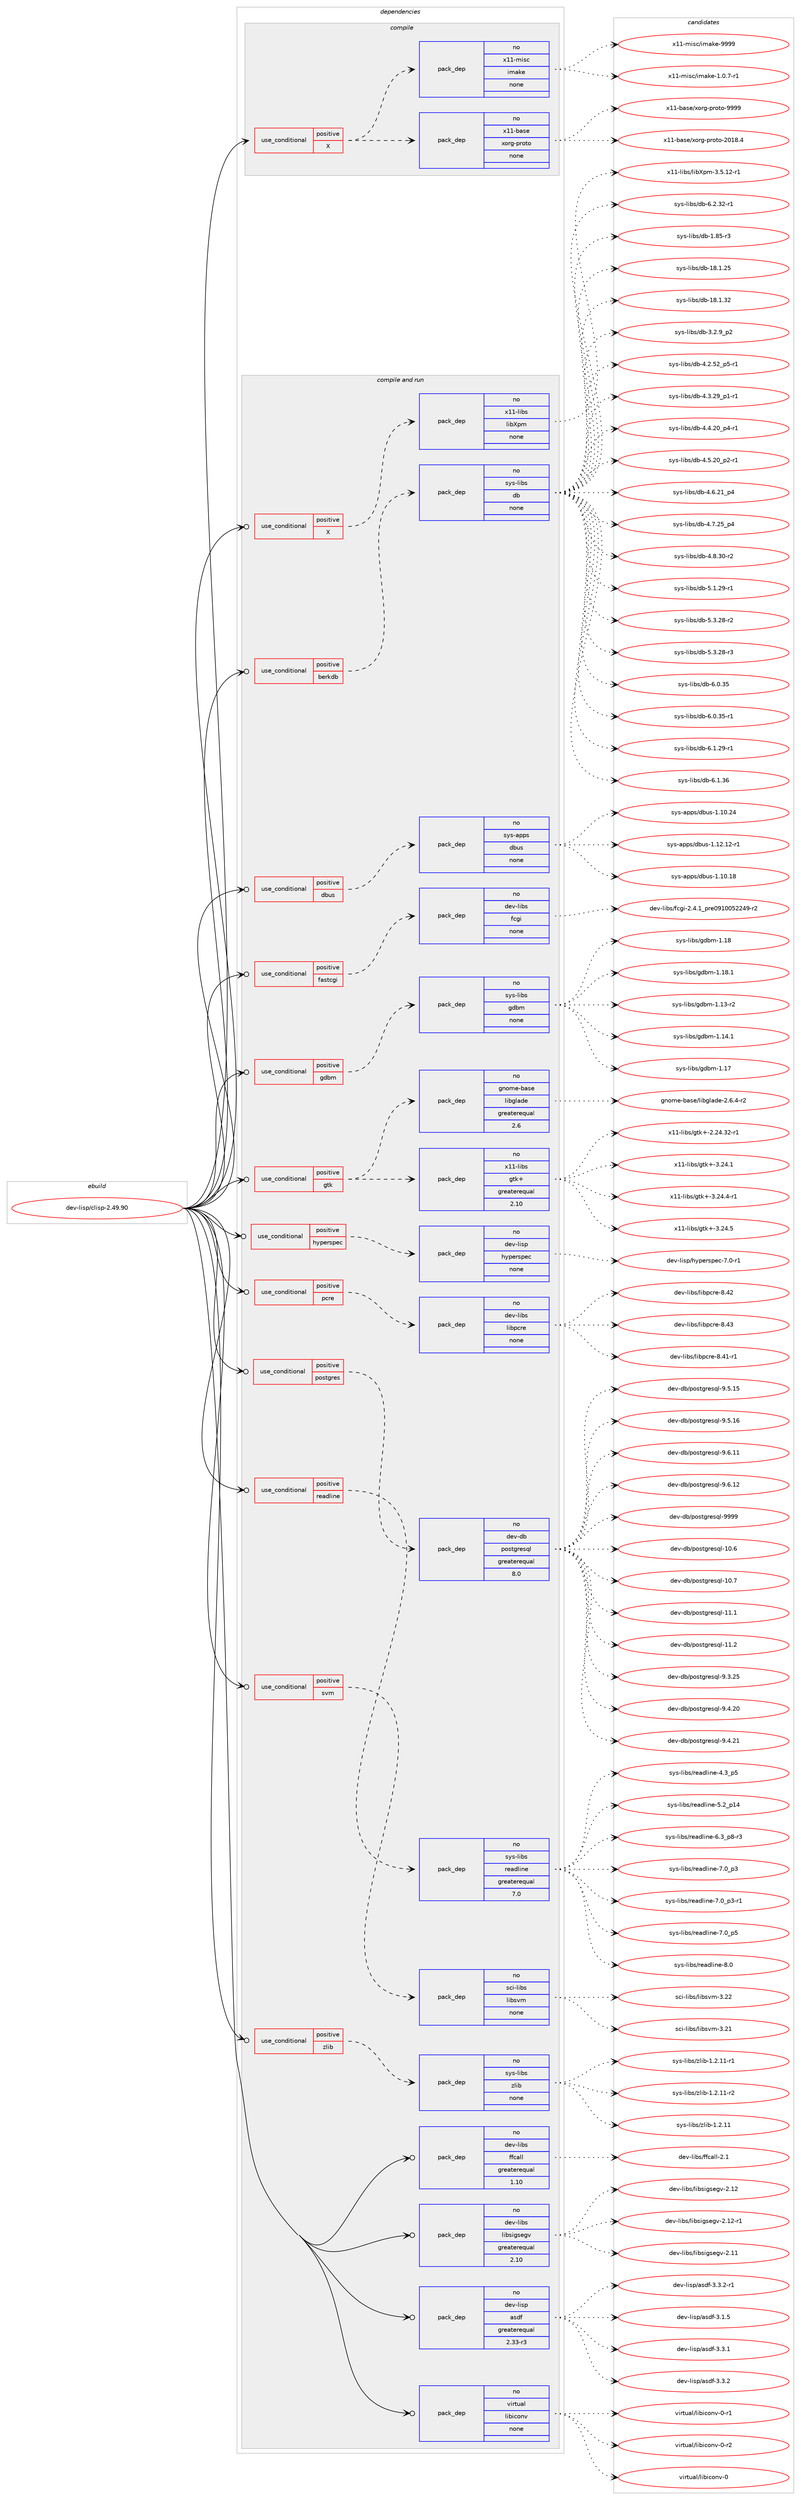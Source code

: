 digraph prolog {

# *************
# Graph options
# *************

newrank=true;
concentrate=true;
compound=true;
graph [rankdir=LR,fontname=Helvetica,fontsize=10,ranksep=1.5];#, ranksep=2.5, nodesep=0.2];
edge  [arrowhead=vee];
node  [fontname=Helvetica,fontsize=10];

# **********
# The ebuild
# **********

subgraph cluster_leftcol {
color=gray;
rank=same;
label=<<i>ebuild</i>>;
id [label="dev-lisp/clisp-2.49.90", color=red, width=4, href="../dev-lisp/clisp-2.49.90.svg"];
}

# ****************
# The dependencies
# ****************

subgraph cluster_midcol {
color=gray;
label=<<i>dependencies</i>>;
subgraph cluster_compile {
fillcolor="#eeeeee";
style=filled;
label=<<i>compile</i>>;
subgraph cond367291 {
dependency1373348 [label=<<TABLE BORDER="0" CELLBORDER="1" CELLSPACING="0" CELLPADDING="4"><TR><TD ROWSPAN="3" CELLPADDING="10">use_conditional</TD></TR><TR><TD>positive</TD></TR><TR><TD>X</TD></TR></TABLE>>, shape=none, color=red];
subgraph pack983047 {
dependency1373349 [label=<<TABLE BORDER="0" CELLBORDER="1" CELLSPACING="0" CELLPADDING="4" WIDTH="220"><TR><TD ROWSPAN="6" CELLPADDING="30">pack_dep</TD></TR><TR><TD WIDTH="110">no</TD></TR><TR><TD>x11-base</TD></TR><TR><TD>xorg-proto</TD></TR><TR><TD>none</TD></TR><TR><TD></TD></TR></TABLE>>, shape=none, color=blue];
}
dependency1373348:e -> dependency1373349:w [weight=20,style="dashed",arrowhead="vee"];
subgraph pack983048 {
dependency1373350 [label=<<TABLE BORDER="0" CELLBORDER="1" CELLSPACING="0" CELLPADDING="4" WIDTH="220"><TR><TD ROWSPAN="6" CELLPADDING="30">pack_dep</TD></TR><TR><TD WIDTH="110">no</TD></TR><TR><TD>x11-misc</TD></TR><TR><TD>imake</TD></TR><TR><TD>none</TD></TR><TR><TD></TD></TR></TABLE>>, shape=none, color=blue];
}
dependency1373348:e -> dependency1373350:w [weight=20,style="dashed",arrowhead="vee"];
}
id:e -> dependency1373348:w [weight=20,style="solid",arrowhead="vee"];
}
subgraph cluster_compileandrun {
fillcolor="#eeeeee";
style=filled;
label=<<i>compile and run</i>>;
subgraph cond367292 {
dependency1373351 [label=<<TABLE BORDER="0" CELLBORDER="1" CELLSPACING="0" CELLPADDING="4"><TR><TD ROWSPAN="3" CELLPADDING="10">use_conditional</TD></TR><TR><TD>positive</TD></TR><TR><TD>X</TD></TR></TABLE>>, shape=none, color=red];
subgraph pack983049 {
dependency1373352 [label=<<TABLE BORDER="0" CELLBORDER="1" CELLSPACING="0" CELLPADDING="4" WIDTH="220"><TR><TD ROWSPAN="6" CELLPADDING="30">pack_dep</TD></TR><TR><TD WIDTH="110">no</TD></TR><TR><TD>x11-libs</TD></TR><TR><TD>libXpm</TD></TR><TR><TD>none</TD></TR><TR><TD></TD></TR></TABLE>>, shape=none, color=blue];
}
dependency1373351:e -> dependency1373352:w [weight=20,style="dashed",arrowhead="vee"];
}
id:e -> dependency1373351:w [weight=20,style="solid",arrowhead="odotvee"];
subgraph cond367293 {
dependency1373353 [label=<<TABLE BORDER="0" CELLBORDER="1" CELLSPACING="0" CELLPADDING="4"><TR><TD ROWSPAN="3" CELLPADDING="10">use_conditional</TD></TR><TR><TD>positive</TD></TR><TR><TD>berkdb</TD></TR></TABLE>>, shape=none, color=red];
subgraph pack983050 {
dependency1373354 [label=<<TABLE BORDER="0" CELLBORDER="1" CELLSPACING="0" CELLPADDING="4" WIDTH="220"><TR><TD ROWSPAN="6" CELLPADDING="30">pack_dep</TD></TR><TR><TD WIDTH="110">no</TD></TR><TR><TD>sys-libs</TD></TR><TR><TD>db</TD></TR><TR><TD>none</TD></TR><TR><TD></TD></TR></TABLE>>, shape=none, color=blue];
}
dependency1373353:e -> dependency1373354:w [weight=20,style="dashed",arrowhead="vee"];
}
id:e -> dependency1373353:w [weight=20,style="solid",arrowhead="odotvee"];
subgraph cond367294 {
dependency1373355 [label=<<TABLE BORDER="0" CELLBORDER="1" CELLSPACING="0" CELLPADDING="4"><TR><TD ROWSPAN="3" CELLPADDING="10">use_conditional</TD></TR><TR><TD>positive</TD></TR><TR><TD>dbus</TD></TR></TABLE>>, shape=none, color=red];
subgraph pack983051 {
dependency1373356 [label=<<TABLE BORDER="0" CELLBORDER="1" CELLSPACING="0" CELLPADDING="4" WIDTH="220"><TR><TD ROWSPAN="6" CELLPADDING="30">pack_dep</TD></TR><TR><TD WIDTH="110">no</TD></TR><TR><TD>sys-apps</TD></TR><TR><TD>dbus</TD></TR><TR><TD>none</TD></TR><TR><TD></TD></TR></TABLE>>, shape=none, color=blue];
}
dependency1373355:e -> dependency1373356:w [weight=20,style="dashed",arrowhead="vee"];
}
id:e -> dependency1373355:w [weight=20,style="solid",arrowhead="odotvee"];
subgraph cond367295 {
dependency1373357 [label=<<TABLE BORDER="0" CELLBORDER="1" CELLSPACING="0" CELLPADDING="4"><TR><TD ROWSPAN="3" CELLPADDING="10">use_conditional</TD></TR><TR><TD>positive</TD></TR><TR><TD>fastcgi</TD></TR></TABLE>>, shape=none, color=red];
subgraph pack983052 {
dependency1373358 [label=<<TABLE BORDER="0" CELLBORDER="1" CELLSPACING="0" CELLPADDING="4" WIDTH="220"><TR><TD ROWSPAN="6" CELLPADDING="30">pack_dep</TD></TR><TR><TD WIDTH="110">no</TD></TR><TR><TD>dev-libs</TD></TR><TR><TD>fcgi</TD></TR><TR><TD>none</TD></TR><TR><TD></TD></TR></TABLE>>, shape=none, color=blue];
}
dependency1373357:e -> dependency1373358:w [weight=20,style="dashed",arrowhead="vee"];
}
id:e -> dependency1373357:w [weight=20,style="solid",arrowhead="odotvee"];
subgraph cond367296 {
dependency1373359 [label=<<TABLE BORDER="0" CELLBORDER="1" CELLSPACING="0" CELLPADDING="4"><TR><TD ROWSPAN="3" CELLPADDING="10">use_conditional</TD></TR><TR><TD>positive</TD></TR><TR><TD>gdbm</TD></TR></TABLE>>, shape=none, color=red];
subgraph pack983053 {
dependency1373360 [label=<<TABLE BORDER="0" CELLBORDER="1" CELLSPACING="0" CELLPADDING="4" WIDTH="220"><TR><TD ROWSPAN="6" CELLPADDING="30">pack_dep</TD></TR><TR><TD WIDTH="110">no</TD></TR><TR><TD>sys-libs</TD></TR><TR><TD>gdbm</TD></TR><TR><TD>none</TD></TR><TR><TD></TD></TR></TABLE>>, shape=none, color=blue];
}
dependency1373359:e -> dependency1373360:w [weight=20,style="dashed",arrowhead="vee"];
}
id:e -> dependency1373359:w [weight=20,style="solid",arrowhead="odotvee"];
subgraph cond367297 {
dependency1373361 [label=<<TABLE BORDER="0" CELLBORDER="1" CELLSPACING="0" CELLPADDING="4"><TR><TD ROWSPAN="3" CELLPADDING="10">use_conditional</TD></TR><TR><TD>positive</TD></TR><TR><TD>gtk</TD></TR></TABLE>>, shape=none, color=red];
subgraph pack983054 {
dependency1373362 [label=<<TABLE BORDER="0" CELLBORDER="1" CELLSPACING="0" CELLPADDING="4" WIDTH="220"><TR><TD ROWSPAN="6" CELLPADDING="30">pack_dep</TD></TR><TR><TD WIDTH="110">no</TD></TR><TR><TD>x11-libs</TD></TR><TR><TD>gtk+</TD></TR><TR><TD>greaterequal</TD></TR><TR><TD>2.10</TD></TR></TABLE>>, shape=none, color=blue];
}
dependency1373361:e -> dependency1373362:w [weight=20,style="dashed",arrowhead="vee"];
subgraph pack983055 {
dependency1373363 [label=<<TABLE BORDER="0" CELLBORDER="1" CELLSPACING="0" CELLPADDING="4" WIDTH="220"><TR><TD ROWSPAN="6" CELLPADDING="30">pack_dep</TD></TR><TR><TD WIDTH="110">no</TD></TR><TR><TD>gnome-base</TD></TR><TR><TD>libglade</TD></TR><TR><TD>greaterequal</TD></TR><TR><TD>2.6</TD></TR></TABLE>>, shape=none, color=blue];
}
dependency1373361:e -> dependency1373363:w [weight=20,style="dashed",arrowhead="vee"];
}
id:e -> dependency1373361:w [weight=20,style="solid",arrowhead="odotvee"];
subgraph cond367298 {
dependency1373364 [label=<<TABLE BORDER="0" CELLBORDER="1" CELLSPACING="0" CELLPADDING="4"><TR><TD ROWSPAN="3" CELLPADDING="10">use_conditional</TD></TR><TR><TD>positive</TD></TR><TR><TD>hyperspec</TD></TR></TABLE>>, shape=none, color=red];
subgraph pack983056 {
dependency1373365 [label=<<TABLE BORDER="0" CELLBORDER="1" CELLSPACING="0" CELLPADDING="4" WIDTH="220"><TR><TD ROWSPAN="6" CELLPADDING="30">pack_dep</TD></TR><TR><TD WIDTH="110">no</TD></TR><TR><TD>dev-lisp</TD></TR><TR><TD>hyperspec</TD></TR><TR><TD>none</TD></TR><TR><TD></TD></TR></TABLE>>, shape=none, color=blue];
}
dependency1373364:e -> dependency1373365:w [weight=20,style="dashed",arrowhead="vee"];
}
id:e -> dependency1373364:w [weight=20,style="solid",arrowhead="odotvee"];
subgraph cond367299 {
dependency1373366 [label=<<TABLE BORDER="0" CELLBORDER="1" CELLSPACING="0" CELLPADDING="4"><TR><TD ROWSPAN="3" CELLPADDING="10">use_conditional</TD></TR><TR><TD>positive</TD></TR><TR><TD>pcre</TD></TR></TABLE>>, shape=none, color=red];
subgraph pack983057 {
dependency1373367 [label=<<TABLE BORDER="0" CELLBORDER="1" CELLSPACING="0" CELLPADDING="4" WIDTH="220"><TR><TD ROWSPAN="6" CELLPADDING="30">pack_dep</TD></TR><TR><TD WIDTH="110">no</TD></TR><TR><TD>dev-libs</TD></TR><TR><TD>libpcre</TD></TR><TR><TD>none</TD></TR><TR><TD></TD></TR></TABLE>>, shape=none, color=blue];
}
dependency1373366:e -> dependency1373367:w [weight=20,style="dashed",arrowhead="vee"];
}
id:e -> dependency1373366:w [weight=20,style="solid",arrowhead="odotvee"];
subgraph cond367300 {
dependency1373368 [label=<<TABLE BORDER="0" CELLBORDER="1" CELLSPACING="0" CELLPADDING="4"><TR><TD ROWSPAN="3" CELLPADDING="10">use_conditional</TD></TR><TR><TD>positive</TD></TR><TR><TD>postgres</TD></TR></TABLE>>, shape=none, color=red];
subgraph pack983058 {
dependency1373369 [label=<<TABLE BORDER="0" CELLBORDER="1" CELLSPACING="0" CELLPADDING="4" WIDTH="220"><TR><TD ROWSPAN="6" CELLPADDING="30">pack_dep</TD></TR><TR><TD WIDTH="110">no</TD></TR><TR><TD>dev-db</TD></TR><TR><TD>postgresql</TD></TR><TR><TD>greaterequal</TD></TR><TR><TD>8.0</TD></TR></TABLE>>, shape=none, color=blue];
}
dependency1373368:e -> dependency1373369:w [weight=20,style="dashed",arrowhead="vee"];
}
id:e -> dependency1373368:w [weight=20,style="solid",arrowhead="odotvee"];
subgraph cond367301 {
dependency1373370 [label=<<TABLE BORDER="0" CELLBORDER="1" CELLSPACING="0" CELLPADDING="4"><TR><TD ROWSPAN="3" CELLPADDING="10">use_conditional</TD></TR><TR><TD>positive</TD></TR><TR><TD>readline</TD></TR></TABLE>>, shape=none, color=red];
subgraph pack983059 {
dependency1373371 [label=<<TABLE BORDER="0" CELLBORDER="1" CELLSPACING="0" CELLPADDING="4" WIDTH="220"><TR><TD ROWSPAN="6" CELLPADDING="30">pack_dep</TD></TR><TR><TD WIDTH="110">no</TD></TR><TR><TD>sys-libs</TD></TR><TR><TD>readline</TD></TR><TR><TD>greaterequal</TD></TR><TR><TD>7.0</TD></TR></TABLE>>, shape=none, color=blue];
}
dependency1373370:e -> dependency1373371:w [weight=20,style="dashed",arrowhead="vee"];
}
id:e -> dependency1373370:w [weight=20,style="solid",arrowhead="odotvee"];
subgraph cond367302 {
dependency1373372 [label=<<TABLE BORDER="0" CELLBORDER="1" CELLSPACING="0" CELLPADDING="4"><TR><TD ROWSPAN="3" CELLPADDING="10">use_conditional</TD></TR><TR><TD>positive</TD></TR><TR><TD>svm</TD></TR></TABLE>>, shape=none, color=red];
subgraph pack983060 {
dependency1373373 [label=<<TABLE BORDER="0" CELLBORDER="1" CELLSPACING="0" CELLPADDING="4" WIDTH="220"><TR><TD ROWSPAN="6" CELLPADDING="30">pack_dep</TD></TR><TR><TD WIDTH="110">no</TD></TR><TR><TD>sci-libs</TD></TR><TR><TD>libsvm</TD></TR><TR><TD>none</TD></TR><TR><TD></TD></TR></TABLE>>, shape=none, color=blue];
}
dependency1373372:e -> dependency1373373:w [weight=20,style="dashed",arrowhead="vee"];
}
id:e -> dependency1373372:w [weight=20,style="solid",arrowhead="odotvee"];
subgraph cond367303 {
dependency1373374 [label=<<TABLE BORDER="0" CELLBORDER="1" CELLSPACING="0" CELLPADDING="4"><TR><TD ROWSPAN="3" CELLPADDING="10">use_conditional</TD></TR><TR><TD>positive</TD></TR><TR><TD>zlib</TD></TR></TABLE>>, shape=none, color=red];
subgraph pack983061 {
dependency1373375 [label=<<TABLE BORDER="0" CELLBORDER="1" CELLSPACING="0" CELLPADDING="4" WIDTH="220"><TR><TD ROWSPAN="6" CELLPADDING="30">pack_dep</TD></TR><TR><TD WIDTH="110">no</TD></TR><TR><TD>sys-libs</TD></TR><TR><TD>zlib</TD></TR><TR><TD>none</TD></TR><TR><TD></TD></TR></TABLE>>, shape=none, color=blue];
}
dependency1373374:e -> dependency1373375:w [weight=20,style="dashed",arrowhead="vee"];
}
id:e -> dependency1373374:w [weight=20,style="solid",arrowhead="odotvee"];
subgraph pack983062 {
dependency1373376 [label=<<TABLE BORDER="0" CELLBORDER="1" CELLSPACING="0" CELLPADDING="4" WIDTH="220"><TR><TD ROWSPAN="6" CELLPADDING="30">pack_dep</TD></TR><TR><TD WIDTH="110">no</TD></TR><TR><TD>dev-libs</TD></TR><TR><TD>ffcall</TD></TR><TR><TD>greaterequal</TD></TR><TR><TD>1.10</TD></TR></TABLE>>, shape=none, color=blue];
}
id:e -> dependency1373376:w [weight=20,style="solid",arrowhead="odotvee"];
subgraph pack983063 {
dependency1373377 [label=<<TABLE BORDER="0" CELLBORDER="1" CELLSPACING="0" CELLPADDING="4" WIDTH="220"><TR><TD ROWSPAN="6" CELLPADDING="30">pack_dep</TD></TR><TR><TD WIDTH="110">no</TD></TR><TR><TD>dev-libs</TD></TR><TR><TD>libsigsegv</TD></TR><TR><TD>greaterequal</TD></TR><TR><TD>2.10</TD></TR></TABLE>>, shape=none, color=blue];
}
id:e -> dependency1373377:w [weight=20,style="solid",arrowhead="odotvee"];
subgraph pack983064 {
dependency1373378 [label=<<TABLE BORDER="0" CELLBORDER="1" CELLSPACING="0" CELLPADDING="4" WIDTH="220"><TR><TD ROWSPAN="6" CELLPADDING="30">pack_dep</TD></TR><TR><TD WIDTH="110">no</TD></TR><TR><TD>dev-lisp</TD></TR><TR><TD>asdf</TD></TR><TR><TD>greaterequal</TD></TR><TR><TD>2.33-r3</TD></TR></TABLE>>, shape=none, color=blue];
}
id:e -> dependency1373378:w [weight=20,style="solid",arrowhead="odotvee"];
subgraph pack983065 {
dependency1373379 [label=<<TABLE BORDER="0" CELLBORDER="1" CELLSPACING="0" CELLPADDING="4" WIDTH="220"><TR><TD ROWSPAN="6" CELLPADDING="30">pack_dep</TD></TR><TR><TD WIDTH="110">no</TD></TR><TR><TD>virtual</TD></TR><TR><TD>libiconv</TD></TR><TR><TD>none</TD></TR><TR><TD></TD></TR></TABLE>>, shape=none, color=blue];
}
id:e -> dependency1373379:w [weight=20,style="solid",arrowhead="odotvee"];
}
subgraph cluster_run {
fillcolor="#eeeeee";
style=filled;
label=<<i>run</i>>;
}
}

# **************
# The candidates
# **************

subgraph cluster_choices {
rank=same;
color=gray;
label=<<i>candidates</i>>;

subgraph choice983047 {
color=black;
nodesep=1;
choice1204949459897115101471201111141034511211411111611145504849564652 [label="x11-base/xorg-proto-2018.4", color=red, width=4,href="../x11-base/xorg-proto-2018.4.svg"];
choice120494945989711510147120111114103451121141111161114557575757 [label="x11-base/xorg-proto-9999", color=red, width=4,href="../x11-base/xorg-proto-9999.svg"];
dependency1373349:e -> choice1204949459897115101471201111141034511211411111611145504849564652:w [style=dotted,weight="100"];
dependency1373349:e -> choice120494945989711510147120111114103451121141111161114557575757:w [style=dotted,weight="100"];
}
subgraph choice983048 {
color=black;
nodesep=1;
choice1204949451091051159947105109971071014549464846554511449 [label="x11-misc/imake-1.0.7-r1", color=red, width=4,href="../x11-misc/imake-1.0.7-r1.svg"];
choice1204949451091051159947105109971071014557575757 [label="x11-misc/imake-9999", color=red, width=4,href="../x11-misc/imake-9999.svg"];
dependency1373350:e -> choice1204949451091051159947105109971071014549464846554511449:w [style=dotted,weight="100"];
dependency1373350:e -> choice1204949451091051159947105109971071014557575757:w [style=dotted,weight="100"];
}
subgraph choice983049 {
color=black;
nodesep=1;
choice12049494510810598115471081059888112109455146534649504511449 [label="x11-libs/libXpm-3.5.12-r1", color=red, width=4,href="../x11-libs/libXpm-3.5.12-r1.svg"];
dependency1373352:e -> choice12049494510810598115471081059888112109455146534649504511449:w [style=dotted,weight="100"];
}
subgraph choice983050 {
color=black;
nodesep=1;
choice1151211154510810598115471009845494656534511451 [label="sys-libs/db-1.85-r3", color=red, width=4,href="../sys-libs/db-1.85-r3.svg"];
choice115121115451081059811547100984549564649465053 [label="sys-libs/db-18.1.25", color=red, width=4,href="../sys-libs/db-18.1.25.svg"];
choice115121115451081059811547100984549564649465150 [label="sys-libs/db-18.1.32", color=red, width=4,href="../sys-libs/db-18.1.32.svg"];
choice115121115451081059811547100984551465046579511250 [label="sys-libs/db-3.2.9_p2", color=red, width=4,href="../sys-libs/db-3.2.9_p2.svg"];
choice115121115451081059811547100984552465046535095112534511449 [label="sys-libs/db-4.2.52_p5-r1", color=red, width=4,href="../sys-libs/db-4.2.52_p5-r1.svg"];
choice115121115451081059811547100984552465146505795112494511449 [label="sys-libs/db-4.3.29_p1-r1", color=red, width=4,href="../sys-libs/db-4.3.29_p1-r1.svg"];
choice115121115451081059811547100984552465246504895112524511449 [label="sys-libs/db-4.4.20_p4-r1", color=red, width=4,href="../sys-libs/db-4.4.20_p4-r1.svg"];
choice115121115451081059811547100984552465346504895112504511449 [label="sys-libs/db-4.5.20_p2-r1", color=red, width=4,href="../sys-libs/db-4.5.20_p2-r1.svg"];
choice11512111545108105981154710098455246544650499511252 [label="sys-libs/db-4.6.21_p4", color=red, width=4,href="../sys-libs/db-4.6.21_p4.svg"];
choice11512111545108105981154710098455246554650539511252 [label="sys-libs/db-4.7.25_p4", color=red, width=4,href="../sys-libs/db-4.7.25_p4.svg"];
choice11512111545108105981154710098455246564651484511450 [label="sys-libs/db-4.8.30-r2", color=red, width=4,href="../sys-libs/db-4.8.30-r2.svg"];
choice11512111545108105981154710098455346494650574511449 [label="sys-libs/db-5.1.29-r1", color=red, width=4,href="../sys-libs/db-5.1.29-r1.svg"];
choice11512111545108105981154710098455346514650564511450 [label="sys-libs/db-5.3.28-r2", color=red, width=4,href="../sys-libs/db-5.3.28-r2.svg"];
choice11512111545108105981154710098455346514650564511451 [label="sys-libs/db-5.3.28-r3", color=red, width=4,href="../sys-libs/db-5.3.28-r3.svg"];
choice1151211154510810598115471009845544648465153 [label="sys-libs/db-6.0.35", color=red, width=4,href="../sys-libs/db-6.0.35.svg"];
choice11512111545108105981154710098455446484651534511449 [label="sys-libs/db-6.0.35-r1", color=red, width=4,href="../sys-libs/db-6.0.35-r1.svg"];
choice11512111545108105981154710098455446494650574511449 [label="sys-libs/db-6.1.29-r1", color=red, width=4,href="../sys-libs/db-6.1.29-r1.svg"];
choice1151211154510810598115471009845544649465154 [label="sys-libs/db-6.1.36", color=red, width=4,href="../sys-libs/db-6.1.36.svg"];
choice11512111545108105981154710098455446504651504511449 [label="sys-libs/db-6.2.32-r1", color=red, width=4,href="../sys-libs/db-6.2.32-r1.svg"];
dependency1373354:e -> choice1151211154510810598115471009845494656534511451:w [style=dotted,weight="100"];
dependency1373354:e -> choice115121115451081059811547100984549564649465053:w [style=dotted,weight="100"];
dependency1373354:e -> choice115121115451081059811547100984549564649465150:w [style=dotted,weight="100"];
dependency1373354:e -> choice115121115451081059811547100984551465046579511250:w [style=dotted,weight="100"];
dependency1373354:e -> choice115121115451081059811547100984552465046535095112534511449:w [style=dotted,weight="100"];
dependency1373354:e -> choice115121115451081059811547100984552465146505795112494511449:w [style=dotted,weight="100"];
dependency1373354:e -> choice115121115451081059811547100984552465246504895112524511449:w [style=dotted,weight="100"];
dependency1373354:e -> choice115121115451081059811547100984552465346504895112504511449:w [style=dotted,weight="100"];
dependency1373354:e -> choice11512111545108105981154710098455246544650499511252:w [style=dotted,weight="100"];
dependency1373354:e -> choice11512111545108105981154710098455246554650539511252:w [style=dotted,weight="100"];
dependency1373354:e -> choice11512111545108105981154710098455246564651484511450:w [style=dotted,weight="100"];
dependency1373354:e -> choice11512111545108105981154710098455346494650574511449:w [style=dotted,weight="100"];
dependency1373354:e -> choice11512111545108105981154710098455346514650564511450:w [style=dotted,weight="100"];
dependency1373354:e -> choice11512111545108105981154710098455346514650564511451:w [style=dotted,weight="100"];
dependency1373354:e -> choice1151211154510810598115471009845544648465153:w [style=dotted,weight="100"];
dependency1373354:e -> choice11512111545108105981154710098455446484651534511449:w [style=dotted,weight="100"];
dependency1373354:e -> choice11512111545108105981154710098455446494650574511449:w [style=dotted,weight="100"];
dependency1373354:e -> choice1151211154510810598115471009845544649465154:w [style=dotted,weight="100"];
dependency1373354:e -> choice11512111545108105981154710098455446504651504511449:w [style=dotted,weight="100"];
}
subgraph choice983051 {
color=black;
nodesep=1;
choice115121115459711211211547100981171154549464948464956 [label="sys-apps/dbus-1.10.18", color=red, width=4,href="../sys-apps/dbus-1.10.18.svg"];
choice115121115459711211211547100981171154549464948465052 [label="sys-apps/dbus-1.10.24", color=red, width=4,href="../sys-apps/dbus-1.10.24.svg"];
choice1151211154597112112115471009811711545494649504649504511449 [label="sys-apps/dbus-1.12.12-r1", color=red, width=4,href="../sys-apps/dbus-1.12.12-r1.svg"];
dependency1373356:e -> choice115121115459711211211547100981171154549464948464956:w [style=dotted,weight="100"];
dependency1373356:e -> choice115121115459711211211547100981171154549464948465052:w [style=dotted,weight="100"];
dependency1373356:e -> choice1151211154597112112115471009811711545494649504649504511449:w [style=dotted,weight="100"];
}
subgraph choice983052 {
color=black;
nodesep=1;
choice1001011184510810598115471029910310545504652464995112114101485749484853505052574511450 [label="dev-libs/fcgi-2.4.1_pre0910052249-r2", color=red, width=4,href="../dev-libs/fcgi-2.4.1_pre0910052249-r2.svg"];
dependency1373358:e -> choice1001011184510810598115471029910310545504652464995112114101485749484853505052574511450:w [style=dotted,weight="100"];
}
subgraph choice983053 {
color=black;
nodesep=1;
choice1151211154510810598115471031009810945494649514511450 [label="sys-libs/gdbm-1.13-r2", color=red, width=4,href="../sys-libs/gdbm-1.13-r2.svg"];
choice1151211154510810598115471031009810945494649524649 [label="sys-libs/gdbm-1.14.1", color=red, width=4,href="../sys-libs/gdbm-1.14.1.svg"];
choice115121115451081059811547103100981094549464955 [label="sys-libs/gdbm-1.17", color=red, width=4,href="../sys-libs/gdbm-1.17.svg"];
choice115121115451081059811547103100981094549464956 [label="sys-libs/gdbm-1.18", color=red, width=4,href="../sys-libs/gdbm-1.18.svg"];
choice1151211154510810598115471031009810945494649564649 [label="sys-libs/gdbm-1.18.1", color=red, width=4,href="../sys-libs/gdbm-1.18.1.svg"];
dependency1373360:e -> choice1151211154510810598115471031009810945494649514511450:w [style=dotted,weight="100"];
dependency1373360:e -> choice1151211154510810598115471031009810945494649524649:w [style=dotted,weight="100"];
dependency1373360:e -> choice115121115451081059811547103100981094549464955:w [style=dotted,weight="100"];
dependency1373360:e -> choice115121115451081059811547103100981094549464956:w [style=dotted,weight="100"];
dependency1373360:e -> choice1151211154510810598115471031009810945494649564649:w [style=dotted,weight="100"];
}
subgraph choice983054 {
color=black;
nodesep=1;
choice12049494510810598115471031161074345504650524651504511449 [label="x11-libs/gtk+-2.24.32-r1", color=red, width=4,href="../x11-libs/gtk+-2.24.32-r1.svg"];
choice12049494510810598115471031161074345514650524649 [label="x11-libs/gtk+-3.24.1", color=red, width=4,href="../x11-libs/gtk+-3.24.1.svg"];
choice120494945108105981154710311610743455146505246524511449 [label="x11-libs/gtk+-3.24.4-r1", color=red, width=4,href="../x11-libs/gtk+-3.24.4-r1.svg"];
choice12049494510810598115471031161074345514650524653 [label="x11-libs/gtk+-3.24.5", color=red, width=4,href="../x11-libs/gtk+-3.24.5.svg"];
dependency1373362:e -> choice12049494510810598115471031161074345504650524651504511449:w [style=dotted,weight="100"];
dependency1373362:e -> choice12049494510810598115471031161074345514650524649:w [style=dotted,weight="100"];
dependency1373362:e -> choice120494945108105981154710311610743455146505246524511449:w [style=dotted,weight="100"];
dependency1373362:e -> choice12049494510810598115471031161074345514650524653:w [style=dotted,weight="100"];
}
subgraph choice983055 {
color=black;
nodesep=1;
choice1031101111091014598971151014710810598103108971001014550465446524511450 [label="gnome-base/libglade-2.6.4-r2", color=red, width=4,href="../gnome-base/libglade-2.6.4-r2.svg"];
dependency1373363:e -> choice1031101111091014598971151014710810598103108971001014550465446524511450:w [style=dotted,weight="100"];
}
subgraph choice983056 {
color=black;
nodesep=1;
choice100101118451081051151124710412111210111411511210199455546484511449 [label="dev-lisp/hyperspec-7.0-r1", color=red, width=4,href="../dev-lisp/hyperspec-7.0-r1.svg"];
dependency1373365:e -> choice100101118451081051151124710412111210111411511210199455546484511449:w [style=dotted,weight="100"];
}
subgraph choice983057 {
color=black;
nodesep=1;
choice100101118451081059811547108105981129911410145564652494511449 [label="dev-libs/libpcre-8.41-r1", color=red, width=4,href="../dev-libs/libpcre-8.41-r1.svg"];
choice10010111845108105981154710810598112991141014556465250 [label="dev-libs/libpcre-8.42", color=red, width=4,href="../dev-libs/libpcre-8.42.svg"];
choice10010111845108105981154710810598112991141014556465251 [label="dev-libs/libpcre-8.43", color=red, width=4,href="../dev-libs/libpcre-8.43.svg"];
dependency1373367:e -> choice100101118451081059811547108105981129911410145564652494511449:w [style=dotted,weight="100"];
dependency1373367:e -> choice10010111845108105981154710810598112991141014556465250:w [style=dotted,weight="100"];
dependency1373367:e -> choice10010111845108105981154710810598112991141014556465251:w [style=dotted,weight="100"];
}
subgraph choice983058 {
color=black;
nodesep=1;
choice1001011184510098471121111151161031141011151131084549484654 [label="dev-db/postgresql-10.6", color=red, width=4,href="../dev-db/postgresql-10.6.svg"];
choice1001011184510098471121111151161031141011151131084549484655 [label="dev-db/postgresql-10.7", color=red, width=4,href="../dev-db/postgresql-10.7.svg"];
choice1001011184510098471121111151161031141011151131084549494649 [label="dev-db/postgresql-11.1", color=red, width=4,href="../dev-db/postgresql-11.1.svg"];
choice1001011184510098471121111151161031141011151131084549494650 [label="dev-db/postgresql-11.2", color=red, width=4,href="../dev-db/postgresql-11.2.svg"];
choice10010111845100984711211111511610311410111511310845574651465053 [label="dev-db/postgresql-9.3.25", color=red, width=4,href="../dev-db/postgresql-9.3.25.svg"];
choice10010111845100984711211111511610311410111511310845574652465048 [label="dev-db/postgresql-9.4.20", color=red, width=4,href="../dev-db/postgresql-9.4.20.svg"];
choice10010111845100984711211111511610311410111511310845574652465049 [label="dev-db/postgresql-9.4.21", color=red, width=4,href="../dev-db/postgresql-9.4.21.svg"];
choice10010111845100984711211111511610311410111511310845574653464953 [label="dev-db/postgresql-9.5.15", color=red, width=4,href="../dev-db/postgresql-9.5.15.svg"];
choice10010111845100984711211111511610311410111511310845574653464954 [label="dev-db/postgresql-9.5.16", color=red, width=4,href="../dev-db/postgresql-9.5.16.svg"];
choice10010111845100984711211111511610311410111511310845574654464949 [label="dev-db/postgresql-9.6.11", color=red, width=4,href="../dev-db/postgresql-9.6.11.svg"];
choice10010111845100984711211111511610311410111511310845574654464950 [label="dev-db/postgresql-9.6.12", color=red, width=4,href="../dev-db/postgresql-9.6.12.svg"];
choice1001011184510098471121111151161031141011151131084557575757 [label="dev-db/postgresql-9999", color=red, width=4,href="../dev-db/postgresql-9999.svg"];
dependency1373369:e -> choice1001011184510098471121111151161031141011151131084549484654:w [style=dotted,weight="100"];
dependency1373369:e -> choice1001011184510098471121111151161031141011151131084549484655:w [style=dotted,weight="100"];
dependency1373369:e -> choice1001011184510098471121111151161031141011151131084549494649:w [style=dotted,weight="100"];
dependency1373369:e -> choice1001011184510098471121111151161031141011151131084549494650:w [style=dotted,weight="100"];
dependency1373369:e -> choice10010111845100984711211111511610311410111511310845574651465053:w [style=dotted,weight="100"];
dependency1373369:e -> choice10010111845100984711211111511610311410111511310845574652465048:w [style=dotted,weight="100"];
dependency1373369:e -> choice10010111845100984711211111511610311410111511310845574652465049:w [style=dotted,weight="100"];
dependency1373369:e -> choice10010111845100984711211111511610311410111511310845574653464953:w [style=dotted,weight="100"];
dependency1373369:e -> choice10010111845100984711211111511610311410111511310845574653464954:w [style=dotted,weight="100"];
dependency1373369:e -> choice10010111845100984711211111511610311410111511310845574654464949:w [style=dotted,weight="100"];
dependency1373369:e -> choice10010111845100984711211111511610311410111511310845574654464950:w [style=dotted,weight="100"];
dependency1373369:e -> choice1001011184510098471121111151161031141011151131084557575757:w [style=dotted,weight="100"];
}
subgraph choice983059 {
color=black;
nodesep=1;
choice11512111545108105981154711410197100108105110101455246519511253 [label="sys-libs/readline-4.3_p5", color=red, width=4,href="../sys-libs/readline-4.3_p5.svg"];
choice1151211154510810598115471141019710010810511010145534650951124952 [label="sys-libs/readline-5.2_p14", color=red, width=4,href="../sys-libs/readline-5.2_p14.svg"];
choice115121115451081059811547114101971001081051101014554465195112564511451 [label="sys-libs/readline-6.3_p8-r3", color=red, width=4,href="../sys-libs/readline-6.3_p8-r3.svg"];
choice11512111545108105981154711410197100108105110101455546489511251 [label="sys-libs/readline-7.0_p3", color=red, width=4,href="../sys-libs/readline-7.0_p3.svg"];
choice115121115451081059811547114101971001081051101014555464895112514511449 [label="sys-libs/readline-7.0_p3-r1", color=red, width=4,href="../sys-libs/readline-7.0_p3-r1.svg"];
choice11512111545108105981154711410197100108105110101455546489511253 [label="sys-libs/readline-7.0_p5", color=red, width=4,href="../sys-libs/readline-7.0_p5.svg"];
choice1151211154510810598115471141019710010810511010145564648 [label="sys-libs/readline-8.0", color=red, width=4,href="../sys-libs/readline-8.0.svg"];
dependency1373371:e -> choice11512111545108105981154711410197100108105110101455246519511253:w [style=dotted,weight="100"];
dependency1373371:e -> choice1151211154510810598115471141019710010810511010145534650951124952:w [style=dotted,weight="100"];
dependency1373371:e -> choice115121115451081059811547114101971001081051101014554465195112564511451:w [style=dotted,weight="100"];
dependency1373371:e -> choice11512111545108105981154711410197100108105110101455546489511251:w [style=dotted,weight="100"];
dependency1373371:e -> choice115121115451081059811547114101971001081051101014555464895112514511449:w [style=dotted,weight="100"];
dependency1373371:e -> choice11512111545108105981154711410197100108105110101455546489511253:w [style=dotted,weight="100"];
dependency1373371:e -> choice1151211154510810598115471141019710010810511010145564648:w [style=dotted,weight="100"];
}
subgraph choice983060 {
color=black;
nodesep=1;
choice11599105451081059811547108105981151181094551465049 [label="sci-libs/libsvm-3.21", color=red, width=4,href="../sci-libs/libsvm-3.21.svg"];
choice11599105451081059811547108105981151181094551465050 [label="sci-libs/libsvm-3.22", color=red, width=4,href="../sci-libs/libsvm-3.22.svg"];
dependency1373373:e -> choice11599105451081059811547108105981151181094551465049:w [style=dotted,weight="100"];
dependency1373373:e -> choice11599105451081059811547108105981151181094551465050:w [style=dotted,weight="100"];
}
subgraph choice983061 {
color=black;
nodesep=1;
choice1151211154510810598115471221081059845494650464949 [label="sys-libs/zlib-1.2.11", color=red, width=4,href="../sys-libs/zlib-1.2.11.svg"];
choice11512111545108105981154712210810598454946504649494511449 [label="sys-libs/zlib-1.2.11-r1", color=red, width=4,href="../sys-libs/zlib-1.2.11-r1.svg"];
choice11512111545108105981154712210810598454946504649494511450 [label="sys-libs/zlib-1.2.11-r2", color=red, width=4,href="../sys-libs/zlib-1.2.11-r2.svg"];
dependency1373375:e -> choice1151211154510810598115471221081059845494650464949:w [style=dotted,weight="100"];
dependency1373375:e -> choice11512111545108105981154712210810598454946504649494511449:w [style=dotted,weight="100"];
dependency1373375:e -> choice11512111545108105981154712210810598454946504649494511450:w [style=dotted,weight="100"];
}
subgraph choice983062 {
color=black;
nodesep=1;
choice100101118451081059811547102102999710810845504649 [label="dev-libs/ffcall-2.1", color=red, width=4,href="../dev-libs/ffcall-2.1.svg"];
dependency1373376:e -> choice100101118451081059811547102102999710810845504649:w [style=dotted,weight="100"];
}
subgraph choice983063 {
color=black;
nodesep=1;
choice100101118451081059811547108105981151051031151011031184550464949 [label="dev-libs/libsigsegv-2.11", color=red, width=4,href="../dev-libs/libsigsegv-2.11.svg"];
choice100101118451081059811547108105981151051031151011031184550464950 [label="dev-libs/libsigsegv-2.12", color=red, width=4,href="../dev-libs/libsigsegv-2.12.svg"];
choice1001011184510810598115471081059811510510311510110311845504649504511449 [label="dev-libs/libsigsegv-2.12-r1", color=red, width=4,href="../dev-libs/libsigsegv-2.12-r1.svg"];
dependency1373377:e -> choice100101118451081059811547108105981151051031151011031184550464949:w [style=dotted,weight="100"];
dependency1373377:e -> choice100101118451081059811547108105981151051031151011031184550464950:w [style=dotted,weight="100"];
dependency1373377:e -> choice1001011184510810598115471081059811510510311510110311845504649504511449:w [style=dotted,weight="100"];
}
subgraph choice983064 {
color=black;
nodesep=1;
choice100101118451081051151124797115100102455146494653 [label="dev-lisp/asdf-3.1.5", color=red, width=4,href="../dev-lisp/asdf-3.1.5.svg"];
choice100101118451081051151124797115100102455146514649 [label="dev-lisp/asdf-3.3.1", color=red, width=4,href="../dev-lisp/asdf-3.3.1.svg"];
choice100101118451081051151124797115100102455146514650 [label="dev-lisp/asdf-3.3.2", color=red, width=4,href="../dev-lisp/asdf-3.3.2.svg"];
choice1001011184510810511511247971151001024551465146504511449 [label="dev-lisp/asdf-3.3.2-r1", color=red, width=4,href="../dev-lisp/asdf-3.3.2-r1.svg"];
dependency1373378:e -> choice100101118451081051151124797115100102455146494653:w [style=dotted,weight="100"];
dependency1373378:e -> choice100101118451081051151124797115100102455146514649:w [style=dotted,weight="100"];
dependency1373378:e -> choice100101118451081051151124797115100102455146514650:w [style=dotted,weight="100"];
dependency1373378:e -> choice1001011184510810511511247971151001024551465146504511449:w [style=dotted,weight="100"];
}
subgraph choice983065 {
color=black;
nodesep=1;
choice118105114116117971084710810598105991111101184548 [label="virtual/libiconv-0", color=red, width=4,href="../virtual/libiconv-0.svg"];
choice1181051141161179710847108105981059911111011845484511449 [label="virtual/libiconv-0-r1", color=red, width=4,href="../virtual/libiconv-0-r1.svg"];
choice1181051141161179710847108105981059911111011845484511450 [label="virtual/libiconv-0-r2", color=red, width=4,href="../virtual/libiconv-0-r2.svg"];
dependency1373379:e -> choice118105114116117971084710810598105991111101184548:w [style=dotted,weight="100"];
dependency1373379:e -> choice1181051141161179710847108105981059911111011845484511449:w [style=dotted,weight="100"];
dependency1373379:e -> choice1181051141161179710847108105981059911111011845484511450:w [style=dotted,weight="100"];
}
}

}
